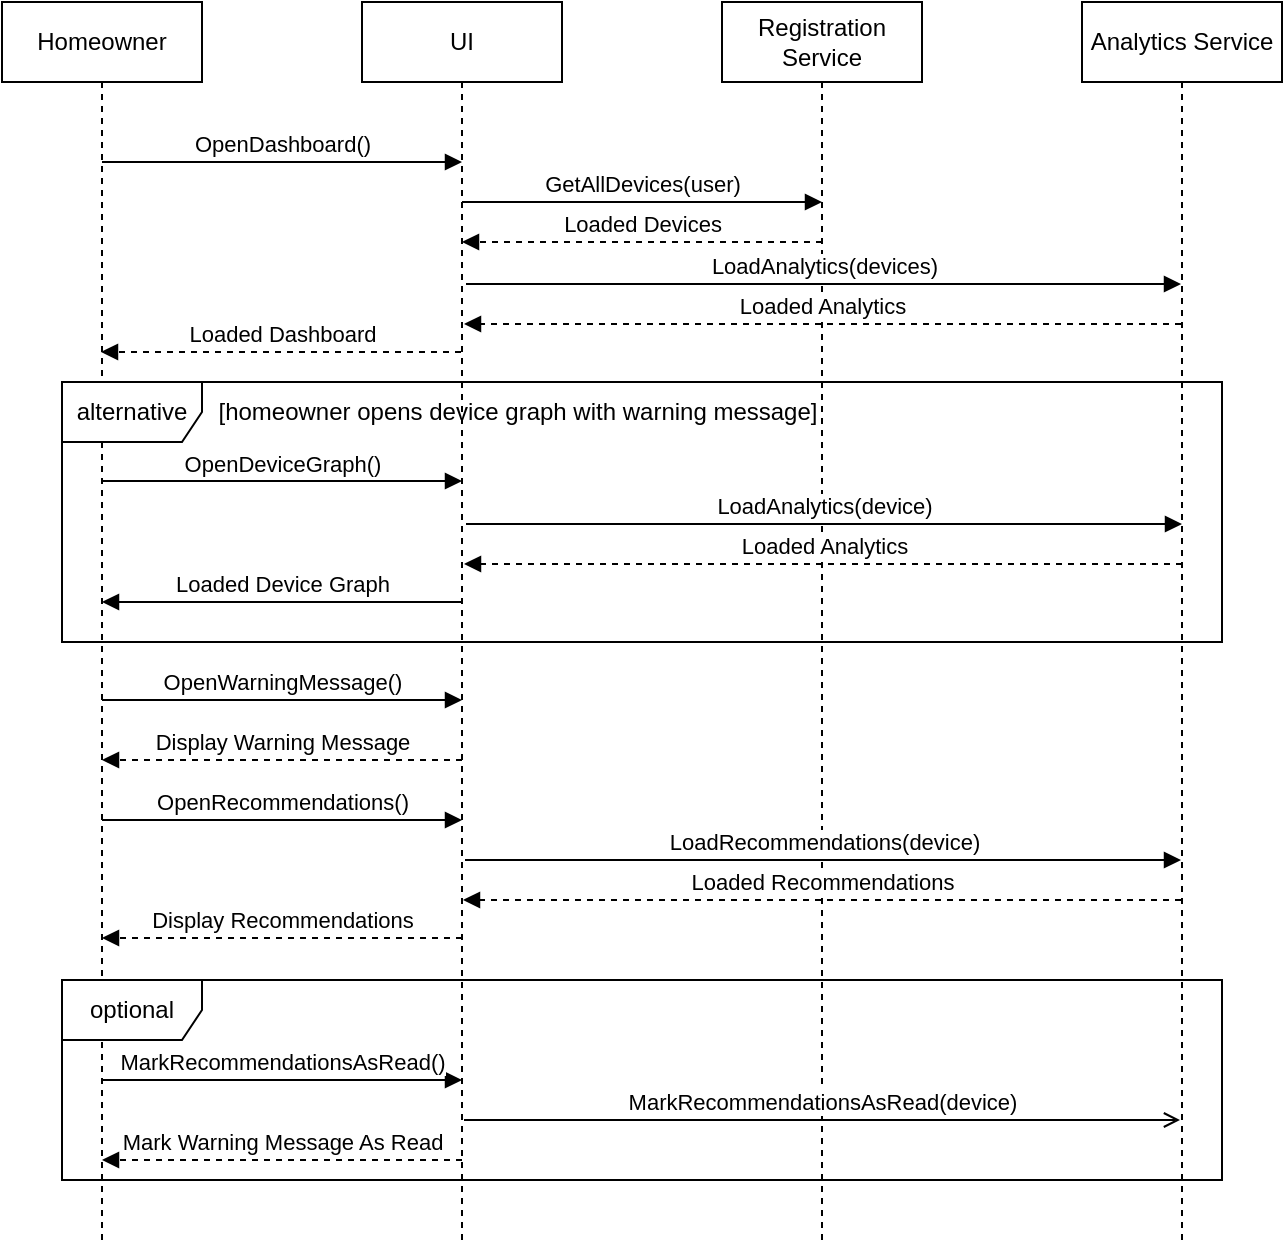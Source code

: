 <mxfile version="22.0.2" type="github">
  <diagram name="Page-1" id="2YBvvXClWsGukQMizWep">
    <mxGraphModel dx="1434" dy="750" grid="1" gridSize="10" guides="1" tooltips="1" connect="1" arrows="1" fold="1" page="1" pageScale="1" pageWidth="850" pageHeight="1100" math="0" shadow="0">
      <root>
        <mxCell id="0" />
        <mxCell id="1" parent="0" />
        <mxCell id="aM9ryv3xv72pqoxQDRHE-1" value="Homeowner" style="shape=umlLifeline;perimeter=lifelinePerimeter;whiteSpace=wrap;html=1;container=0;dropTarget=0;collapsible=0;recursiveResize=0;outlineConnect=0;portConstraint=eastwest;newEdgeStyle={&quot;edgeStyle&quot;:&quot;elbowEdgeStyle&quot;,&quot;elbow&quot;:&quot;vertical&quot;,&quot;curved&quot;:0,&quot;rounded&quot;:0};" parent="1" vertex="1">
          <mxGeometry x="40" y="40" width="100" height="620" as="geometry" />
        </mxCell>
        <mxCell id="aM9ryv3xv72pqoxQDRHE-5" value="UI" style="shape=umlLifeline;perimeter=lifelinePerimeter;whiteSpace=wrap;html=1;container=0;dropTarget=0;collapsible=0;recursiveResize=0;outlineConnect=0;portConstraint=eastwest;newEdgeStyle={&quot;edgeStyle&quot;:&quot;elbowEdgeStyle&quot;,&quot;elbow&quot;:&quot;vertical&quot;,&quot;curved&quot;:0,&quot;rounded&quot;:0};" parent="1" vertex="1">
          <mxGeometry x="220" y="40" width="100" height="620" as="geometry" />
        </mxCell>
        <mxCell id="aM9ryv3xv72pqoxQDRHE-7" value="OpenDashboard()" style="html=1;verticalAlign=bottom;endArrow=block;edgeStyle=elbowEdgeStyle;elbow=vertical;curved=0;rounded=0;" parent="1" source="aM9ryv3xv72pqoxQDRHE-1" edge="1">
          <mxGeometry relative="1" as="geometry">
            <mxPoint x="95" y="120" as="sourcePoint" />
            <Array as="points">
              <mxPoint x="180" y="120" />
            </Array>
            <mxPoint x="270" y="120" as="targetPoint" />
          </mxGeometry>
        </mxCell>
        <mxCell id="aM9ryv3xv72pqoxQDRHE-9" value="Loaded Dashboard" style="html=1;verticalAlign=bottom;endArrow=block;edgeStyle=elbowEdgeStyle;elbow=vertical;curved=0;rounded=0;dashed=1;" parent="1" edge="1">
          <mxGeometry relative="1" as="geometry">
            <mxPoint x="269.5" y="215" as="sourcePoint" />
            <Array as="points">
              <mxPoint x="190" y="215" />
            </Array>
            <mxPoint x="89.5" y="215" as="targetPoint" />
          </mxGeometry>
        </mxCell>
        <mxCell id="8fsABqZ9mkiLqo2HBE2c-2" value="Registration Service" style="shape=umlLifeline;perimeter=lifelinePerimeter;whiteSpace=wrap;html=1;container=0;dropTarget=0;collapsible=0;recursiveResize=0;outlineConnect=0;portConstraint=eastwest;newEdgeStyle={&quot;edgeStyle&quot;:&quot;elbowEdgeStyle&quot;,&quot;elbow&quot;:&quot;vertical&quot;,&quot;curved&quot;:0,&quot;rounded&quot;:0};" parent="1" vertex="1">
          <mxGeometry x="400" y="40" width="100" height="620" as="geometry" />
        </mxCell>
        <mxCell id="8fsABqZ9mkiLqo2HBE2c-4" value="Analytics Service" style="shape=umlLifeline;perimeter=lifelinePerimeter;whiteSpace=wrap;html=1;container=0;dropTarget=0;collapsible=0;recursiveResize=0;outlineConnect=0;portConstraint=eastwest;newEdgeStyle={&quot;edgeStyle&quot;:&quot;elbowEdgeStyle&quot;,&quot;elbow&quot;:&quot;vertical&quot;,&quot;curved&quot;:0,&quot;rounded&quot;:0};" parent="1" vertex="1">
          <mxGeometry x="580" y="40" width="100" height="620" as="geometry" />
        </mxCell>
        <mxCell id="8fsABqZ9mkiLqo2HBE2c-6" value="GetAllDevices(user)" style="html=1;verticalAlign=bottom;endArrow=block;edgeStyle=elbowEdgeStyle;elbow=vertical;curved=0;rounded=0;" parent="1" edge="1">
          <mxGeometry relative="1" as="geometry">
            <mxPoint x="270" y="140" as="sourcePoint" />
            <Array as="points">
              <mxPoint x="361" y="140" />
            </Array>
            <mxPoint x="450" y="140" as="targetPoint" />
          </mxGeometry>
        </mxCell>
        <mxCell id="8fsABqZ9mkiLqo2HBE2c-8" value="Loaded Devices" style="html=1;verticalAlign=bottom;endArrow=block;edgeStyle=elbowEdgeStyle;elbow=vertical;curved=0;rounded=0;dashed=1;" parent="1" edge="1">
          <mxGeometry relative="1" as="geometry">
            <mxPoint x="450" y="160" as="sourcePoint" />
            <Array as="points">
              <mxPoint x="370.5" y="160" />
            </Array>
            <mxPoint x="270" y="160" as="targetPoint" />
          </mxGeometry>
        </mxCell>
        <mxCell id="8fsABqZ9mkiLqo2HBE2c-9" value="LoadAnalytics(devices)" style="html=1;verticalAlign=bottom;endArrow=block;edgeStyle=elbowEdgeStyle;elbow=vertical;curved=0;rounded=0;" parent="1" target="8fsABqZ9mkiLqo2HBE2c-4" edge="1">
          <mxGeometry relative="1" as="geometry">
            <mxPoint x="272" y="181" as="sourcePoint" />
            <Array as="points">
              <mxPoint x="363" y="181" />
            </Array>
            <mxPoint x="452" y="181" as="targetPoint" />
          </mxGeometry>
        </mxCell>
        <mxCell id="8fsABqZ9mkiLqo2HBE2c-10" value="Loaded Analytics" style="html=1;verticalAlign=bottom;endArrow=block;edgeStyle=elbowEdgeStyle;elbow=vertical;curved=0;rounded=0;dashed=1;" parent="1" source="8fsABqZ9mkiLqo2HBE2c-4" edge="1">
          <mxGeometry relative="1" as="geometry">
            <mxPoint x="451" y="201" as="sourcePoint" />
            <Array as="points">
              <mxPoint x="371.5" y="201" />
            </Array>
            <mxPoint x="271" y="201" as="targetPoint" />
          </mxGeometry>
        </mxCell>
        <mxCell id="8fsABqZ9mkiLqo2HBE2c-11" value="alternative" style="shape=umlFrame;whiteSpace=wrap;html=1;pointerEvents=0;width=70;height=30;" parent="1" vertex="1">
          <mxGeometry x="70" y="230" width="580" height="130" as="geometry" />
        </mxCell>
        <mxCell id="8fsABqZ9mkiLqo2HBE2c-12" value="[homeowner opens device graph with warning message]" style="text;html=1;strokeColor=none;fillColor=none;align=center;verticalAlign=middle;whiteSpace=wrap;rounded=0;" parent="1" vertex="1">
          <mxGeometry x="143" y="230" width="310" height="30" as="geometry" />
        </mxCell>
        <mxCell id="8fsABqZ9mkiLqo2HBE2c-14" value="OpenDeviceGraph()" style="html=1;verticalAlign=bottom;endArrow=block;edgeStyle=elbowEdgeStyle;elbow=vertical;curved=0;rounded=0;" parent="1" edge="1">
          <mxGeometry relative="1" as="geometry">
            <mxPoint x="90" y="279.5" as="sourcePoint" />
            <Array as="points">
              <mxPoint x="180" y="279.5" />
            </Array>
            <mxPoint x="270" y="279.5" as="targetPoint" />
          </mxGeometry>
        </mxCell>
        <mxCell id="8fsABqZ9mkiLqo2HBE2c-17" value="LoadAnalytics(device)" style="html=1;verticalAlign=bottom;endArrow=block;edgeStyle=elbowEdgeStyle;elbow=vertical;curved=0;rounded=0;" parent="1" edge="1">
          <mxGeometry relative="1" as="geometry">
            <mxPoint x="272" y="301" as="sourcePoint" />
            <Array as="points">
              <mxPoint x="363" y="301" />
            </Array>
            <mxPoint x="630" y="301" as="targetPoint" />
          </mxGeometry>
        </mxCell>
        <mxCell id="8fsABqZ9mkiLqo2HBE2c-18" value="Loaded Analytics" style="html=1;verticalAlign=bottom;endArrow=block;edgeStyle=elbowEdgeStyle;elbow=vertical;curved=0;rounded=0;dashed=1;" parent="1" edge="1">
          <mxGeometry relative="1" as="geometry">
            <mxPoint x="630" y="321" as="sourcePoint" />
            <Array as="points">
              <mxPoint x="371.5" y="321" />
            </Array>
            <mxPoint x="271" y="321" as="targetPoint" />
          </mxGeometry>
        </mxCell>
        <mxCell id="8fsABqZ9mkiLqo2HBE2c-19" value="Loaded Device Graph" style="html=1;verticalAlign=bottom;endArrow=block;edgeStyle=elbowEdgeStyle;elbow=vertical;curved=0;rounded=0;" parent="1" edge="1">
          <mxGeometry relative="1" as="geometry">
            <mxPoint x="270" y="340" as="sourcePoint" />
            <Array as="points">
              <mxPoint x="190.5" y="340" />
            </Array>
            <mxPoint x="90" y="340" as="targetPoint" />
          </mxGeometry>
        </mxCell>
        <mxCell id="8fsABqZ9mkiLqo2HBE2c-20" value="OpenWarningMessage()" style="html=1;verticalAlign=bottom;endArrow=block;edgeStyle=elbowEdgeStyle;elbow=vertical;curved=0;rounded=0;" parent="1" edge="1">
          <mxGeometry relative="1" as="geometry">
            <mxPoint x="90" y="389" as="sourcePoint" />
            <Array as="points">
              <mxPoint x="180" y="389" />
            </Array>
            <mxPoint x="270" y="389" as="targetPoint" />
          </mxGeometry>
        </mxCell>
        <mxCell id="8fsABqZ9mkiLqo2HBE2c-21" value="Display Warning Message" style="html=1;verticalAlign=bottom;endArrow=block;edgeStyle=elbowEdgeStyle;elbow=vertical;curved=0;rounded=0;dashed=1;" parent="1" edge="1">
          <mxGeometry relative="1" as="geometry">
            <mxPoint x="270" y="419" as="sourcePoint" />
            <Array as="points">
              <mxPoint x="190.5" y="419" />
            </Array>
            <mxPoint x="90" y="419" as="targetPoint" />
          </mxGeometry>
        </mxCell>
        <mxCell id="8fsABqZ9mkiLqo2HBE2c-22" value="OpenRecommendations()" style="html=1;verticalAlign=bottom;endArrow=block;edgeStyle=elbowEdgeStyle;elbow=vertical;curved=0;rounded=0;" parent="1" edge="1">
          <mxGeometry relative="1" as="geometry">
            <mxPoint x="90" y="449" as="sourcePoint" />
            <Array as="points">
              <mxPoint x="180" y="449" />
            </Array>
            <mxPoint x="270" y="449" as="targetPoint" />
          </mxGeometry>
        </mxCell>
        <mxCell id="8fsABqZ9mkiLqo2HBE2c-24" value="LoadRecommendations(device)" style="html=1;verticalAlign=bottom;endArrow=block;edgeStyle=elbowEdgeStyle;elbow=vertical;curved=0;rounded=0;" parent="1" edge="1">
          <mxGeometry relative="1" as="geometry">
            <mxPoint x="271.5" y="469" as="sourcePoint" />
            <Array as="points">
              <mxPoint x="362.5" y="469" />
            </Array>
            <mxPoint x="629.5" y="469" as="targetPoint" />
          </mxGeometry>
        </mxCell>
        <mxCell id="8fsABqZ9mkiLqo2HBE2c-25" value="Loaded Recommendations" style="html=1;verticalAlign=bottom;endArrow=block;edgeStyle=elbowEdgeStyle;elbow=vertical;curved=0;rounded=0;dashed=1;" parent="1" edge="1">
          <mxGeometry relative="1" as="geometry">
            <mxPoint x="629.5" y="489" as="sourcePoint" />
            <Array as="points">
              <mxPoint x="371" y="489" />
            </Array>
            <mxPoint x="270.5" y="489" as="targetPoint" />
          </mxGeometry>
        </mxCell>
        <mxCell id="aMWvDNj8nH-ndxZlrexJ-1" value="Display Recommendations" style="html=1;verticalAlign=bottom;endArrow=block;edgeStyle=elbowEdgeStyle;elbow=vertical;curved=0;rounded=0;dashed=1;" parent="1" edge="1">
          <mxGeometry relative="1" as="geometry">
            <mxPoint x="270" y="508" as="sourcePoint" />
            <Array as="points">
              <mxPoint x="190.5" y="508" />
            </Array>
            <mxPoint x="90" y="508" as="targetPoint" />
          </mxGeometry>
        </mxCell>
        <mxCell id="aMWvDNj8nH-ndxZlrexJ-2" value="optional" style="shape=umlFrame;whiteSpace=wrap;html=1;pointerEvents=0;width=70;height=30;" parent="1" vertex="1">
          <mxGeometry x="70" y="529" width="580" height="100" as="geometry" />
        </mxCell>
        <mxCell id="aMWvDNj8nH-ndxZlrexJ-3" value="MarkRecommendationsAsRead()" style="html=1;verticalAlign=bottom;endArrow=block;edgeStyle=elbowEdgeStyle;elbow=vertical;curved=0;rounded=0;endFill=1;" parent="1" edge="1">
          <mxGeometry relative="1" as="geometry">
            <mxPoint x="90" y="579" as="sourcePoint" />
            <Array as="points">
              <mxPoint x="180" y="579" />
            </Array>
            <mxPoint x="270" y="579" as="targetPoint" />
          </mxGeometry>
        </mxCell>
        <mxCell id="aMWvDNj8nH-ndxZlrexJ-4" value="MarkRecommendationsAsRead(device)" style="html=1;verticalAlign=bottom;endArrow=open;edgeStyle=elbowEdgeStyle;elbow=vertical;curved=0;rounded=0;endFill=0;" parent="1" edge="1">
          <mxGeometry relative="1" as="geometry">
            <mxPoint x="271" y="599" as="sourcePoint" />
            <Array as="points">
              <mxPoint x="362" y="599" />
            </Array>
            <mxPoint x="629" y="599" as="targetPoint" />
          </mxGeometry>
        </mxCell>
        <mxCell id="aMWvDNj8nH-ndxZlrexJ-5" value="Mark Warning Message As Read" style="html=1;verticalAlign=bottom;endArrow=block;edgeStyle=elbowEdgeStyle;elbow=vertical;curved=0;rounded=0;dashed=1;" parent="1" edge="1">
          <mxGeometry relative="1" as="geometry">
            <mxPoint x="270" y="619" as="sourcePoint" />
            <Array as="points">
              <mxPoint x="190.5" y="619" />
            </Array>
            <mxPoint x="90" y="619" as="targetPoint" />
          </mxGeometry>
        </mxCell>
      </root>
    </mxGraphModel>
  </diagram>
</mxfile>
